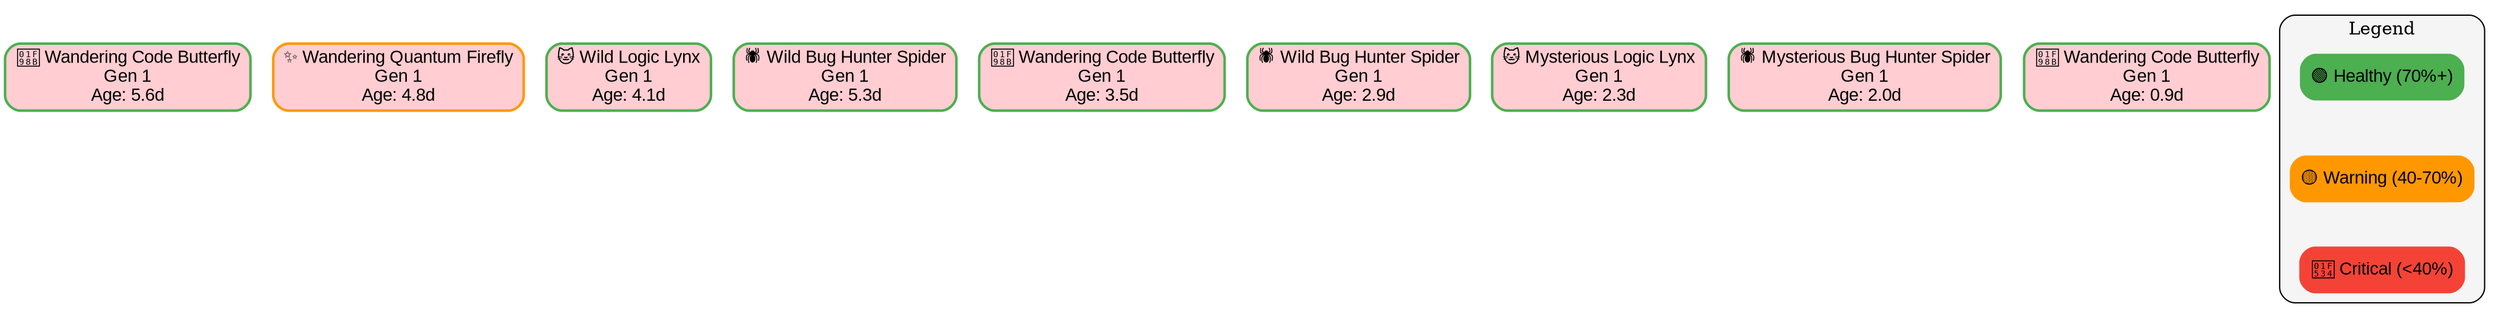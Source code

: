 
digraph EcosystemFamilyTree {
    rankdir=TB;
    node [shape=box, style="rounded,filled", fontname="Arial"];
    edge [fontname="Arial"];
    
    // Style pour différentes générations
    node [fillcolor="#E3F2FD"];

        "code_butterfly_1753392858_5357" [
            label="🦋 Wandering Code Butterfly\nGen 1\nAge: 5.6d",
            fillcolor="#FFCDD2",
            color="#4CAF50",
            penwidth=2
        ];
    
        "quantum_firefly_1753393678_6656" [
            label="✨ Wandering Quantum Firefly\nGen 1\nAge: 4.8d",
            fillcolor="#FFCDD2",
            color="#FF9800",
            penwidth=2
        ];
    
        "logic_lynx_1753394863_7694" [
            label="🐱 Wild Logic Lynx\nGen 1\nAge: 4.1d",
            fillcolor="#FFCDD2",
            color="#4CAF50",
            penwidth=2
        ];
    
        "bug_hunter_spider_1753395214_1998" [
            label="🕷️ Wild Bug Hunter Spider\nGen 1\nAge: 5.3d",
            fillcolor="#FFCDD2",
            color="#4CAF50",
            penwidth=2
        ];
    
        "code_butterfly_1753397153_5909" [
            label="🦋 Wandering Code Butterfly\nGen 1\nAge: 3.5d",
            fillcolor="#FFCDD2",
            color="#4CAF50",
            penwidth=2
        ];
    
        "bug_hunter_spider_1753401059_2910" [
            label="🕷️ Wild Bug Hunter Spider\nGen 1\nAge: 2.9d",
            fillcolor="#FFCDD2",
            color="#4CAF50",
            penwidth=2
        ];
    
        "logic_lynx_1753403721_9188" [
            label="🐱 Mysterious Logic Lynx\nGen 1\nAge: 2.3d",
            fillcolor="#FFCDD2",
            color="#4CAF50",
            penwidth=2
        ];
    
        "bug_hunter_spider_1753404040_5672" [
            label="🕷️ Mysterious Bug Hunter Spider\nGen 1\nAge: 2.0d",
            fillcolor="#FFCDD2",
            color="#4CAF50",
            penwidth=2
        ];
    
        "code_butterfly_1753404111_1732" [
            label="🦋 Wandering Code Butterfly\nGen 1\nAge: 0.9d",
            fillcolor="#FFCDD2",
            color="#4CAF50",
            penwidth=2
        ];
    
    
    // Légende
    subgraph cluster_legend {
        label="Legend";
        style="rounded,filled";
        fillcolor="#F5F5F5";
        
        legend1 [label="🟢 Healthy (70%+)", fillcolor="#4CAF50", color="#4CAF50"];
        legend2 [label="🟡 Warning (40-70%)", fillcolor="#FF9800", color="#FF9800"];
        legend3 [label="🔴 Critical (<40%)", fillcolor="#F44336", color="#F44336"];
        
        legend1 -> legend2 -> legend3 [style=invis];
    }
}
